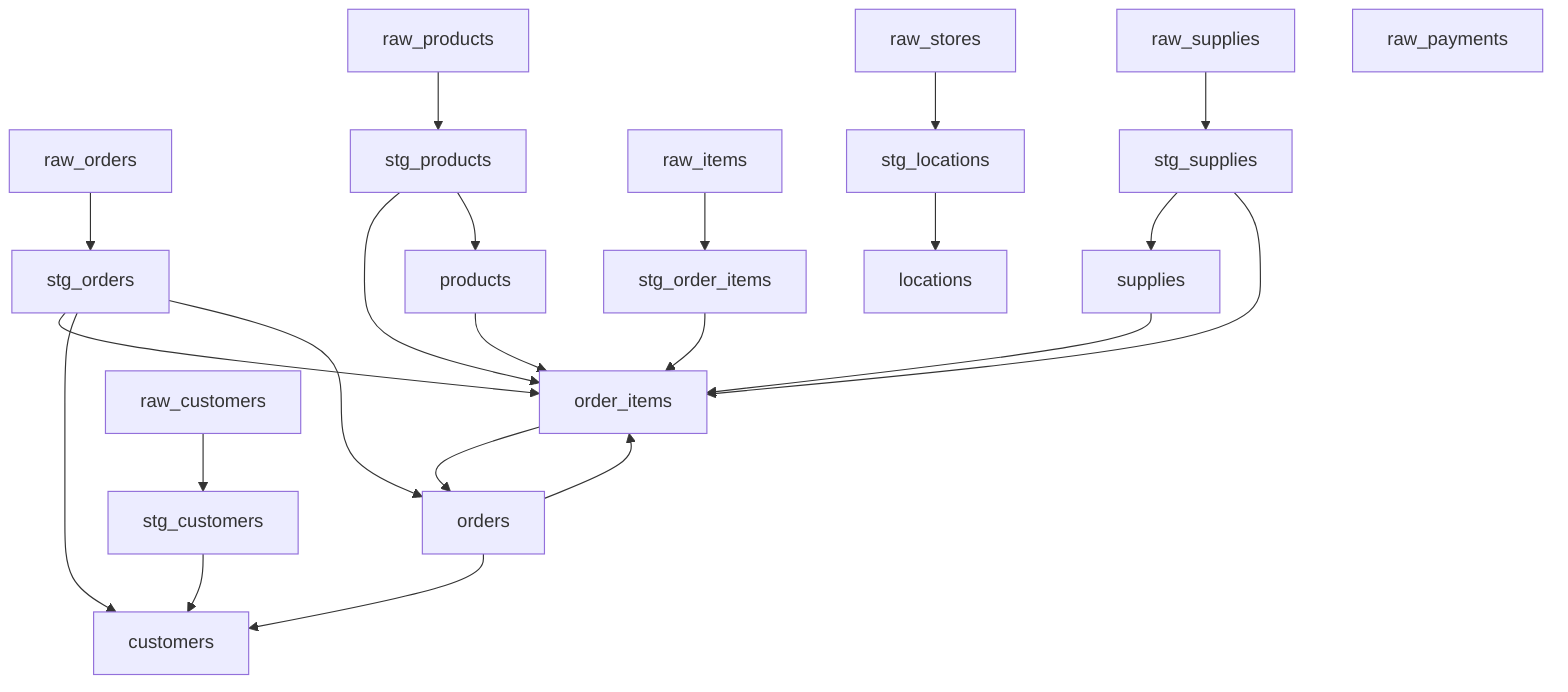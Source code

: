 graph TD
    supplies
    stg_order_items
    order_items
    stg_orders
    locations
    raw_orders
    stg_products
    raw_products
    raw_customers
    raw_items
    stg_customers
    customers
    stg_supplies
    stg_locations
    raw_stores
    raw_supplies
    products
    orders
    raw_payments
    stg_supplies --> supplies
    raw_items --> stg_order_items
    stg_supplies --> order_items
    stg_orders --> order_items
    stg_products --> order_items
    products --> order_items
    stg_order_items --> order_items
    orders --> order_items
    supplies --> order_items
    raw_orders --> stg_orders
    stg_locations --> locations
    raw_products --> stg_products
    raw_customers --> stg_customers
    stg_customers --> customers
    stg_orders --> customers
    orders --> customers
    raw_supplies --> stg_supplies
    raw_stores --> stg_locations
    stg_products --> products
    stg_orders --> orders
    order_items --> orders